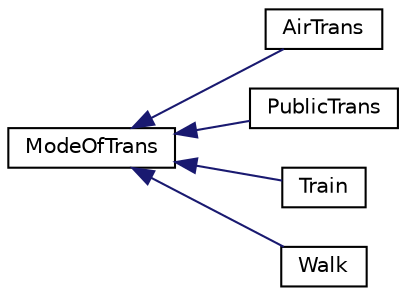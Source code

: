 digraph "Graphical Class Hierarchy"
{
 // LATEX_PDF_SIZE
  edge [fontname="Helvetica",fontsize="10",labelfontname="Helvetica",labelfontsize="10"];
  node [fontname="Helvetica",fontsize="10",shape=record];
  rankdir="LR";
  Node0 [label="ModeOfTrans",height=0.2,width=0.4,color="black", fillcolor="white", style="filled",URL="$classModeOfTrans.html",tooltip="Abstract base class for different modes of transport."];
  Node0 -> Node1 [dir="back",color="midnightblue",fontsize="10",style="solid",fontname="Helvetica"];
  Node1 [label="AirTrans",height=0.2,width=0.4,color="black", fillcolor="white", style="filled",URL="$classAirTrans.html",tooltip="Represents air transport as a mode of transport."];
  Node0 -> Node2 [dir="back",color="midnightblue",fontsize="10",style="solid",fontname="Helvetica"];
  Node2 [label="PublicTrans",height=0.2,width=0.4,color="black", fillcolor="white", style="filled",URL="$classPublicTrans.html",tooltip="Represents public transportation as a mode of transport."];
  Node0 -> Node3 [dir="back",color="midnightblue",fontsize="10",style="solid",fontname="Helvetica"];
  Node3 [label="Train",height=0.2,width=0.4,color="black", fillcolor="white", style="filled",URL="$classTrain.html",tooltip="Represents train transport as a mode of transport."];
  Node0 -> Node4 [dir="back",color="midnightblue",fontsize="10",style="solid",fontname="Helvetica"];
  Node4 [label="Walk",height=0.2,width=0.4,color="black", fillcolor="white", style="filled",URL="$classWalk.html",tooltip="Represents walking as a mode of transport."];
}
